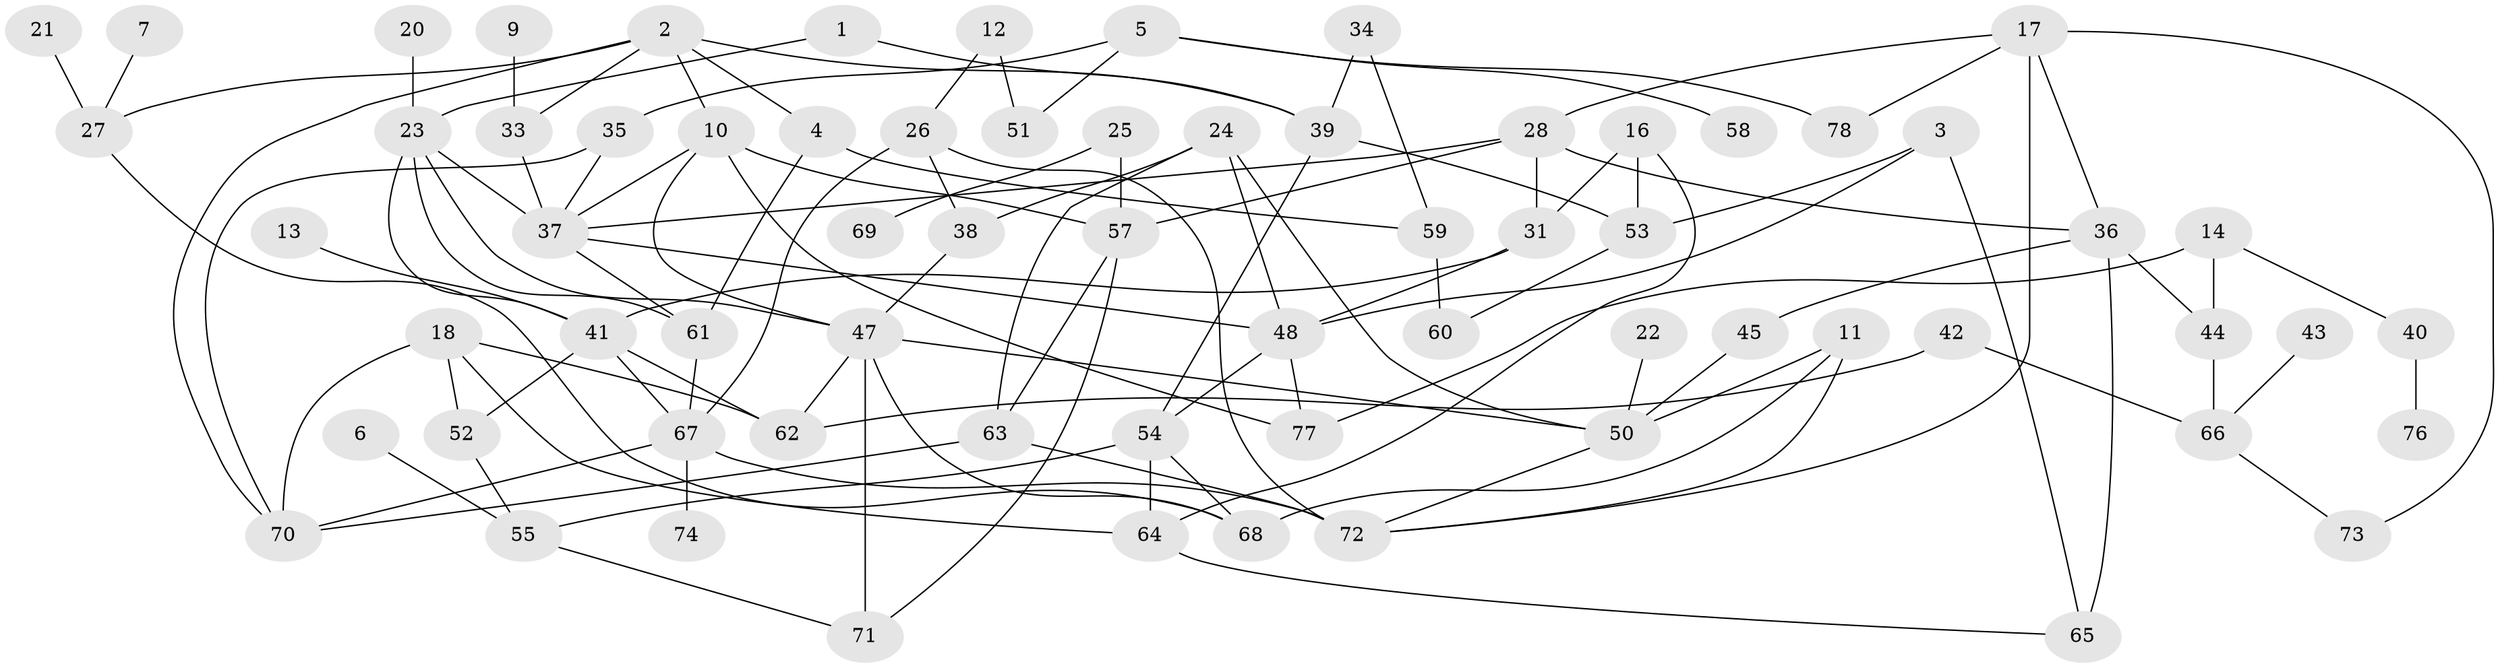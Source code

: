 // original degree distribution, {2: 0.23636363636363636, 8: 0.00909090909090909, 3: 0.2, 4: 0.19090909090909092, 7: 0.00909090909090909, 5: 0.06363636363636363, 6: 0.05454545454545454, 1: 0.14545454545454545, 0: 0.09090909090909091}
// Generated by graph-tools (version 1.1) at 2025/35/03/04/25 23:35:51]
// undirected, 68 vertices, 114 edges
graph export_dot {
  node [color=gray90,style=filled];
  1;
  2;
  3;
  4;
  5;
  6;
  7;
  9;
  10;
  11;
  12;
  13;
  14;
  16;
  17;
  18;
  20;
  21;
  22;
  23;
  24;
  25;
  26;
  27;
  28;
  31;
  33;
  34;
  35;
  36;
  37;
  38;
  39;
  40;
  41;
  42;
  43;
  44;
  45;
  47;
  48;
  50;
  51;
  52;
  53;
  54;
  55;
  57;
  58;
  59;
  60;
  61;
  62;
  63;
  64;
  65;
  66;
  67;
  68;
  69;
  70;
  71;
  72;
  73;
  74;
  76;
  77;
  78;
  1 -- 23 [weight=1.0];
  1 -- 39 [weight=1.0];
  2 -- 4 [weight=1.0];
  2 -- 10 [weight=1.0];
  2 -- 27 [weight=2.0];
  2 -- 33 [weight=1.0];
  2 -- 39 [weight=2.0];
  2 -- 70 [weight=1.0];
  3 -- 48 [weight=1.0];
  3 -- 53 [weight=1.0];
  3 -- 65 [weight=1.0];
  4 -- 59 [weight=1.0];
  4 -- 61 [weight=1.0];
  5 -- 35 [weight=1.0];
  5 -- 51 [weight=1.0];
  5 -- 58 [weight=1.0];
  5 -- 78 [weight=1.0];
  6 -- 55 [weight=1.0];
  7 -- 27 [weight=1.0];
  9 -- 33 [weight=1.0];
  10 -- 37 [weight=1.0];
  10 -- 47 [weight=1.0];
  10 -- 57 [weight=1.0];
  10 -- 77 [weight=1.0];
  11 -- 50 [weight=1.0];
  11 -- 68 [weight=1.0];
  11 -- 72 [weight=1.0];
  12 -- 26 [weight=1.0];
  12 -- 51 [weight=1.0];
  13 -- 41 [weight=1.0];
  14 -- 40 [weight=1.0];
  14 -- 44 [weight=1.0];
  14 -- 77 [weight=1.0];
  16 -- 31 [weight=1.0];
  16 -- 53 [weight=2.0];
  16 -- 64 [weight=1.0];
  17 -- 28 [weight=1.0];
  17 -- 36 [weight=1.0];
  17 -- 72 [weight=1.0];
  17 -- 73 [weight=1.0];
  17 -- 78 [weight=1.0];
  18 -- 52 [weight=1.0];
  18 -- 62 [weight=1.0];
  18 -- 64 [weight=1.0];
  18 -- 70 [weight=1.0];
  20 -- 23 [weight=1.0];
  21 -- 27 [weight=1.0];
  22 -- 50 [weight=1.0];
  23 -- 37 [weight=2.0];
  23 -- 41 [weight=1.0];
  23 -- 47 [weight=1.0];
  23 -- 61 [weight=1.0];
  24 -- 38 [weight=1.0];
  24 -- 48 [weight=1.0];
  24 -- 50 [weight=1.0];
  24 -- 63 [weight=1.0];
  25 -- 57 [weight=1.0];
  25 -- 69 [weight=1.0];
  26 -- 38 [weight=1.0];
  26 -- 67 [weight=1.0];
  26 -- 72 [weight=1.0];
  27 -- 68 [weight=1.0];
  28 -- 31 [weight=1.0];
  28 -- 36 [weight=1.0];
  28 -- 37 [weight=1.0];
  28 -- 57 [weight=1.0];
  31 -- 41 [weight=1.0];
  31 -- 48 [weight=1.0];
  33 -- 37 [weight=1.0];
  34 -- 39 [weight=1.0];
  34 -- 59 [weight=1.0];
  35 -- 37 [weight=1.0];
  35 -- 70 [weight=1.0];
  36 -- 44 [weight=1.0];
  36 -- 45 [weight=1.0];
  36 -- 65 [weight=1.0];
  37 -- 48 [weight=1.0];
  37 -- 61 [weight=1.0];
  38 -- 47 [weight=1.0];
  39 -- 53 [weight=1.0];
  39 -- 54 [weight=1.0];
  40 -- 76 [weight=1.0];
  41 -- 52 [weight=1.0];
  41 -- 62 [weight=1.0];
  41 -- 67 [weight=1.0];
  42 -- 62 [weight=1.0];
  42 -- 66 [weight=1.0];
  43 -- 66 [weight=1.0];
  44 -- 66 [weight=2.0];
  45 -- 50 [weight=1.0];
  47 -- 50 [weight=1.0];
  47 -- 62 [weight=1.0];
  47 -- 68 [weight=1.0];
  47 -- 71 [weight=1.0];
  48 -- 54 [weight=1.0];
  48 -- 77 [weight=1.0];
  50 -- 72 [weight=1.0];
  52 -- 55 [weight=1.0];
  53 -- 60 [weight=1.0];
  54 -- 55 [weight=1.0];
  54 -- 64 [weight=1.0];
  54 -- 68 [weight=1.0];
  55 -- 71 [weight=1.0];
  57 -- 63 [weight=1.0];
  57 -- 71 [weight=1.0];
  59 -- 60 [weight=1.0];
  61 -- 67 [weight=1.0];
  63 -- 70 [weight=1.0];
  63 -- 72 [weight=1.0];
  64 -- 65 [weight=1.0];
  66 -- 73 [weight=1.0];
  67 -- 70 [weight=1.0];
  67 -- 72 [weight=2.0];
  67 -- 74 [weight=1.0];
}
